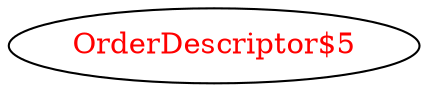 digraph dependencyGraph {
 concentrate=true;
 ranksep="2.0";
 rankdir="LR"; 
 splines="ortho";
"OrderDescriptor$5" [fontcolor="red"];
}